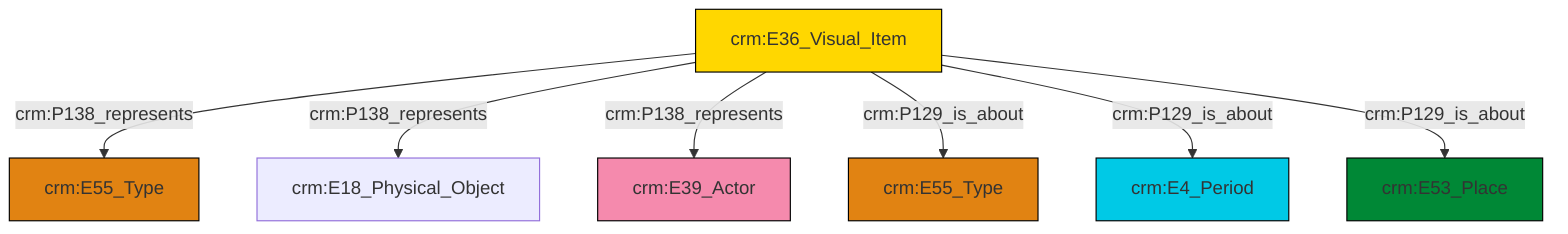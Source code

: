 graph TD
classDef Literal fill:#f2f2f2,stroke:#000000;
classDef CRM_Entity fill:#FFFFFF,stroke:#000000;
classDef Temporal_Entity fill:#00C9E6, stroke:#000000;
classDef Type fill:#E18312, stroke:#000000;
classDef Time-Span fill:#2C9C91, stroke:#000000;
classDef Appellation fill:#FFEB7F, stroke:#000000;
classDef Place fill:#008836, stroke:#000000;
classDef Persistent_Item fill:#B266B2, stroke:#000000;
classDef Conceptual_Object fill:#FFD700, stroke:#000000;
classDef Physical_Thing fill:#D2B48C, stroke:#000000;
classDef Actor fill:#f58aad, stroke:#000000;
classDef PC_Classes fill:#4ce600, stroke:#000000;
classDef Multi fill:#cccccc,stroke:#000000;

0["crm:E36_Visual_Item"]:::Conceptual_Object -->|crm:P138_represents| 6["crm:E55_Type"]:::Type
0["crm:E36_Visual_Item"]:::Conceptual_Object -->|crm:P138_represents| 8["crm:E18_Physical_Object"]:::Default
0["crm:E36_Visual_Item"]:::Conceptual_Object -->|crm:P138_represents| 9["crm:E39_Actor"]:::Actor
0["crm:E36_Visual_Item"]:::Conceptual_Object -->|crm:P129_is_about| 11["crm:E55_Type"]:::Type
0["crm:E36_Visual_Item"]:::Conceptual_Object -->|crm:P129_is_about| 2["crm:E4_Period"]:::Temporal_Entity
0["crm:E36_Visual_Item"]:::Conceptual_Object -->|crm:P129_is_about| 4["crm:E53_Place"]:::Place